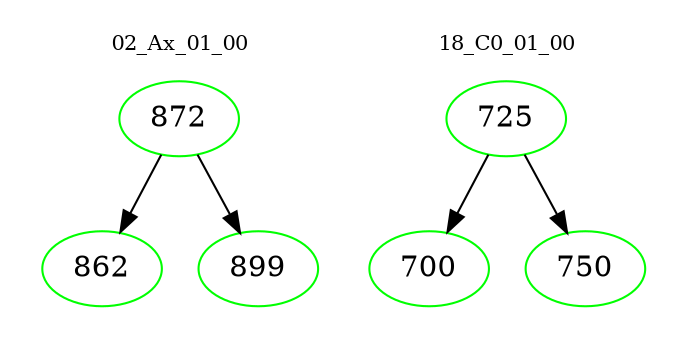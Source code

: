 digraph{
subgraph cluster_0 {
color = white
label = "02_Ax_01_00";
fontsize=10;
T0_872 [label="872", color="green"]
T0_872 -> T0_862 [color="black"]
T0_862 [label="862", color="green"]
T0_872 -> T0_899 [color="black"]
T0_899 [label="899", color="green"]
}
subgraph cluster_1 {
color = white
label = "18_C0_01_00";
fontsize=10;
T1_725 [label="725", color="green"]
T1_725 -> T1_700 [color="black"]
T1_700 [label="700", color="green"]
T1_725 -> T1_750 [color="black"]
T1_750 [label="750", color="green"]
}
}
